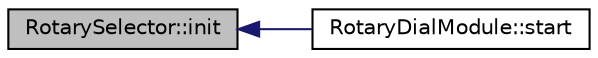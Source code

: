 digraph "RotarySelector::init"
{
  edge [fontname="Helvetica",fontsize="10",labelfontname="Helvetica",labelfontsize="10"];
  node [fontname="Helvetica",fontsize="10",shape=record];
  rankdir="LR";
  Node3 [label="RotarySelector::init",height=0.2,width=0.4,color="black", fillcolor="grey75", style="filled", fontcolor="black"];
  Node3 -> Node4 [dir="back",color="midnightblue",fontsize="10",style="solid",fontname="Helvetica"];
  Node4 [label="RotaryDialModule::start",height=0.2,width=0.4,color="black", fillcolor="white", style="filled",URL="$class_rotary_dial_module.html#ad7420a57bee4532485710cd40a860969",tooltip="Called once to initialize the module. "];
}
